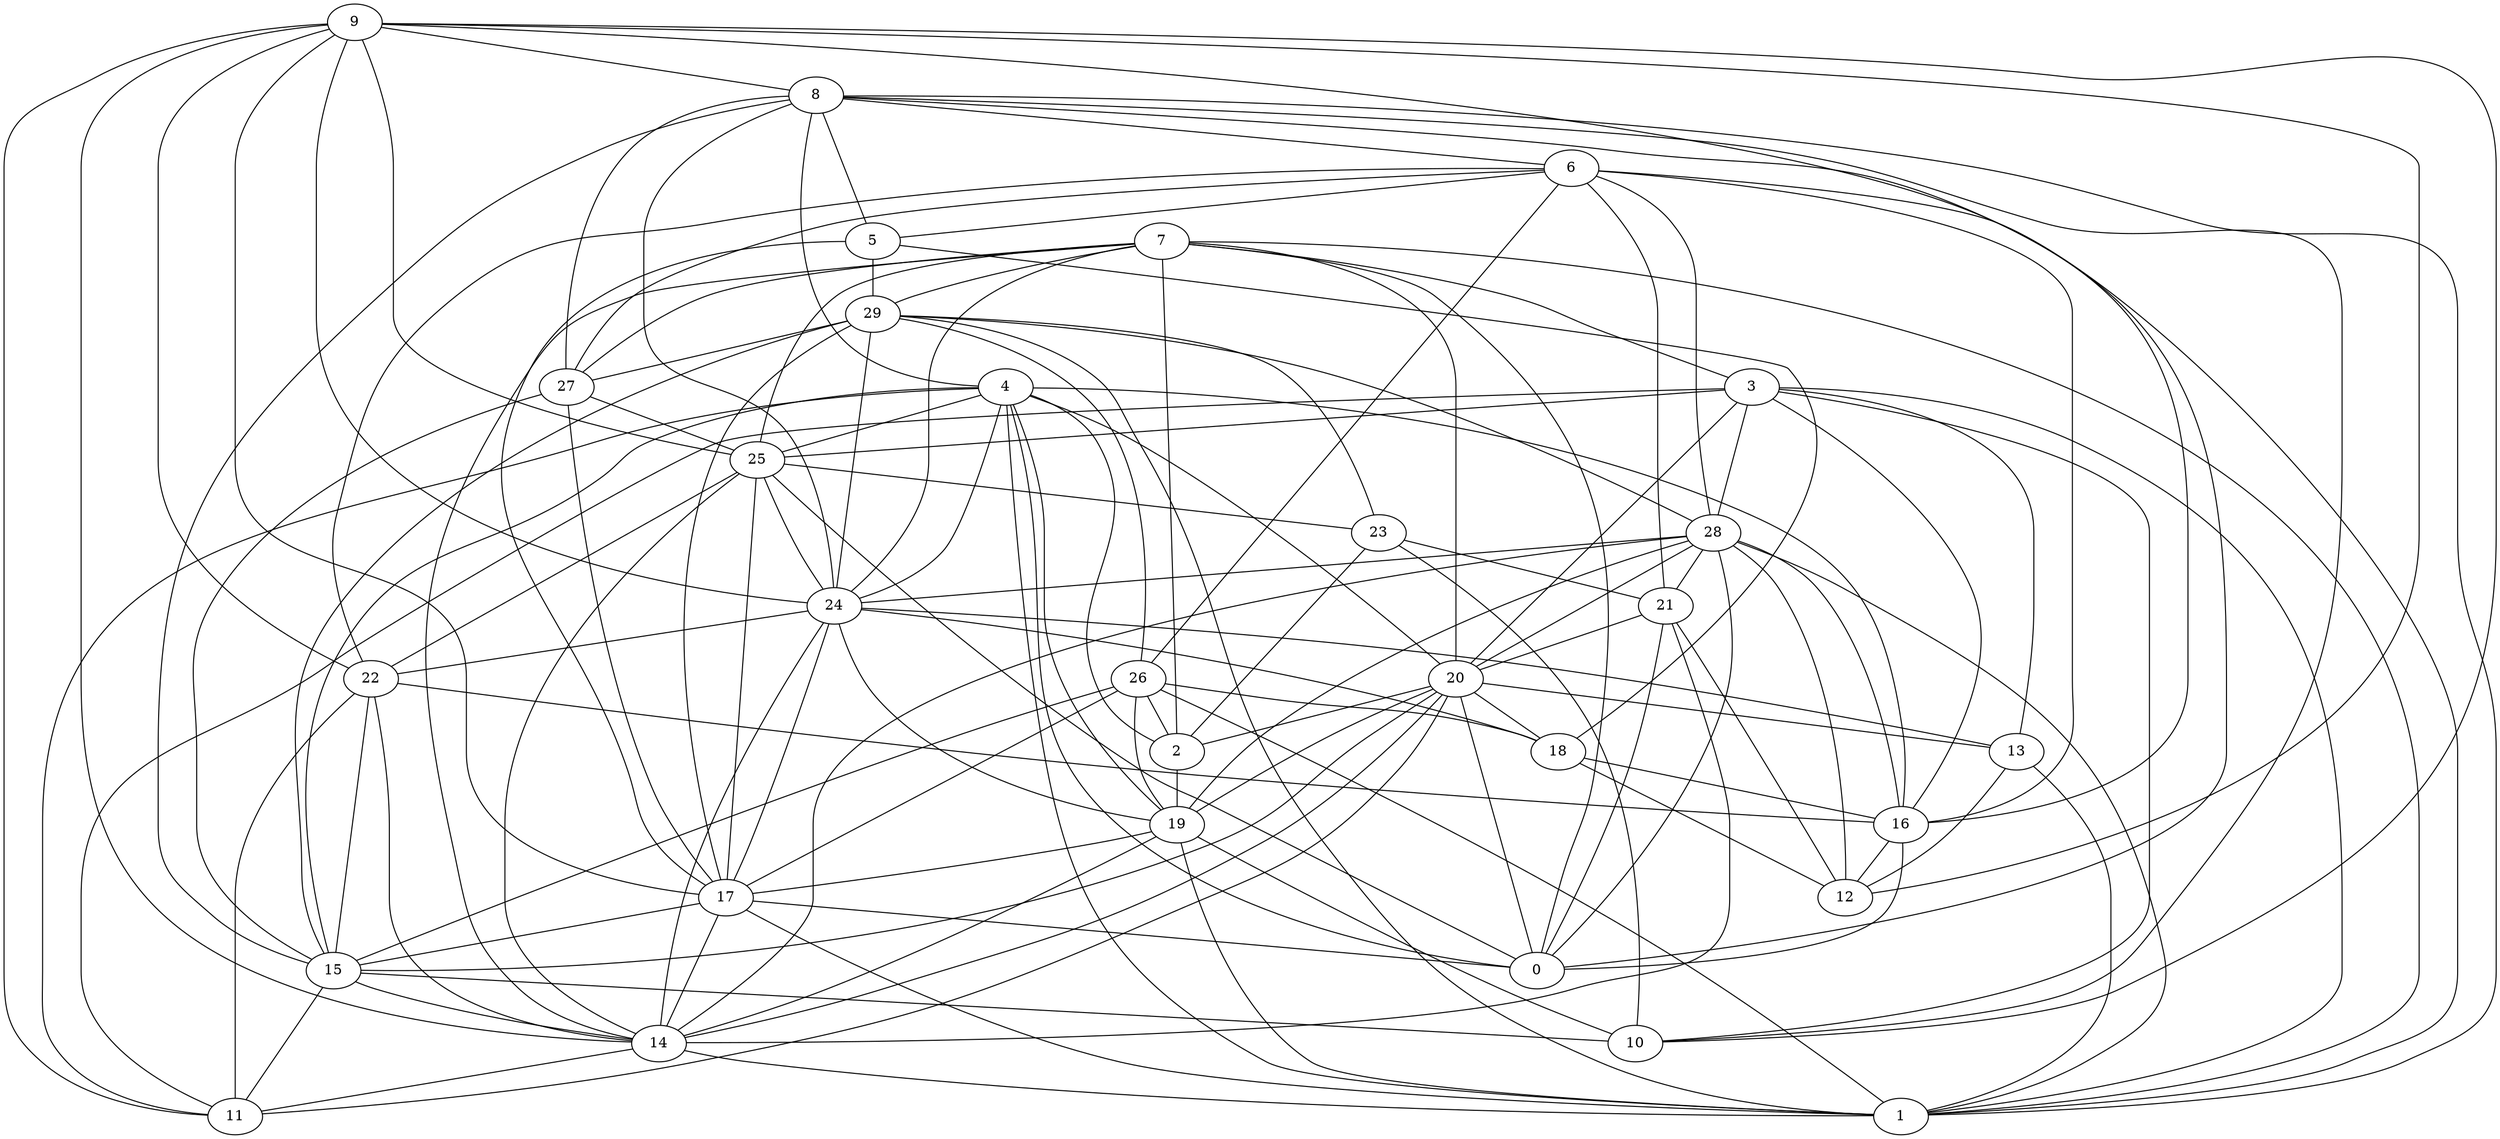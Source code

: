 digraph GG_graph {

subgraph G_graph {
edge [color = black]
"15" -> "10" [dir = none]
"15" -> "14" [dir = none]
"15" -> "11" [dir = none]
"13" -> "1" [dir = none]
"13" -> "12" [dir = none]
"29" -> "15" [dir = none]
"29" -> "23" [dir = none]
"29" -> "24" [dir = none]
"29" -> "1" [dir = none]
"29" -> "28" [dir = none]
"29" -> "17" [dir = none]
"9" -> "12" [dir = none]
"9" -> "17" [dir = none]
"9" -> "25" [dir = none]
"9" -> "8" [dir = none]
"9" -> "14" [dir = none]
"9" -> "24" [dir = none]
"22" -> "14" [dir = none]
"22" -> "11" [dir = none]
"19" -> "17" [dir = none]
"19" -> "1" [dir = none]
"20" -> "13" [dir = none]
"20" -> "11" [dir = none]
"20" -> "15" [dir = none]
"20" -> "0" [dir = none]
"20" -> "19" [dir = none]
"23" -> "21" [dir = none]
"23" -> "2" [dir = none]
"23" -> "10" [dir = none]
"21" -> "12" [dir = none]
"21" -> "14" [dir = none]
"21" -> "20" [dir = none]
"18" -> "16" [dir = none]
"28" -> "20" [dir = none]
"28" -> "14" [dir = none]
"28" -> "16" [dir = none]
"28" -> "1" [dir = none]
"28" -> "24" [dir = none]
"28" -> "21" [dir = none]
"28" -> "19" [dir = none]
"28" -> "12" [dir = none]
"17" -> "14" [dir = none]
"16" -> "0" [dir = none]
"6" -> "5" [dir = none]
"6" -> "1" [dir = none]
"6" -> "22" [dir = none]
"6" -> "16" [dir = none]
"6" -> "26" [dir = none]
"6" -> "21" [dir = none]
"3" -> "25" [dir = none]
"3" -> "10" [dir = none]
"3" -> "28" [dir = none]
"3" -> "20" [dir = none]
"3" -> "16" [dir = none]
"5" -> "18" [dir = none]
"5" -> "29" [dir = none]
"5" -> "17" [dir = none]
"24" -> "18" [dir = none]
"24" -> "22" [dir = none]
"24" -> "19" [dir = none]
"24" -> "13" [dir = none]
"26" -> "1" [dir = none]
"26" -> "19" [dir = none]
"26" -> "2" [dir = none]
"26" -> "15" [dir = none]
"27" -> "17" [dir = none]
"27" -> "15" [dir = none]
"7" -> "2" [dir = none]
"7" -> "24" [dir = none]
"7" -> "3" [dir = none]
"7" -> "0" [dir = none]
"7" -> "25" [dir = none]
"8" -> "27" [dir = none]
"8" -> "1" [dir = none]
"8" -> "24" [dir = none]
"8" -> "10" [dir = none]
"8" -> "15" [dir = none]
"8" -> "0" [dir = none]
"4" -> "16" [dir = none]
"4" -> "1" [dir = none]
"4" -> "2" [dir = none]
"4" -> "19" [dir = none]
"4" -> "15" [dir = none]
"25" -> "0" [dir = none]
"25" -> "23" [dir = none]
"25" -> "22" [dir = none]
"2" -> "19" [dir = none]
"4" -> "20" [dir = none]
"17" -> "1" [dir = none]
"19" -> "14" [dir = none]
"27" -> "25" [dir = none]
"25" -> "17" [dir = none]
"9" -> "16" [dir = none]
"26" -> "17" [dir = none]
"29" -> "26" [dir = none]
"3" -> "13" [dir = none]
"25" -> "14" [dir = none]
"9" -> "10" [dir = none]
"24" -> "17" [dir = none]
"14" -> "11" [dir = none]
"25" -> "24" [dir = none]
"3" -> "1" [dir = none]
"17" -> "0" [dir = none]
"17" -> "15" [dir = none]
"4" -> "25" [dir = none]
"7" -> "27" [dir = none]
"20" -> "2" [dir = none]
"4" -> "0" [dir = none]
"7" -> "29" [dir = none]
"7" -> "14" [dir = none]
"28" -> "0" [dir = none]
"6" -> "27" [dir = none]
"4" -> "24" [dir = none]
"8" -> "5" [dir = none]
"6" -> "28" [dir = none]
"7" -> "1" [dir = none]
"29" -> "27" [dir = none]
"8" -> "4" [dir = none]
"21" -> "0" [dir = none]
"20" -> "18" [dir = none]
"20" -> "14" [dir = none]
"14" -> "1" [dir = none]
"9" -> "22" [dir = none]
"19" -> "10" [dir = none]
"16" -> "12" [dir = none]
"26" -> "18" [dir = none]
"22" -> "16" [dir = none]
"18" -> "12" [dir = none]
"3" -> "11" [dir = none]
"9" -> "11" [dir = none]
"7" -> "20" [dir = none]
"4" -> "11" [dir = none]
"22" -> "15" [dir = none]
"24" -> "14" [dir = none]
"8" -> "6" [dir = none]
}

}
